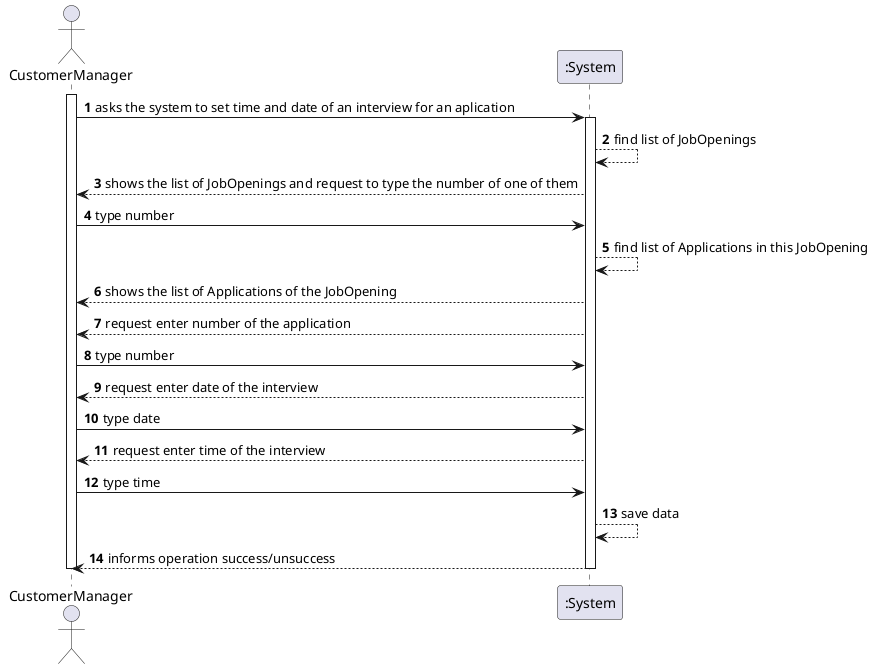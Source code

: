 @startuml US1014_SSD

autonumber

actor CM as " CustomerManager"

activate CM

CM -> ":System" : asks the system to set time and date of an interview for an aplication
activate ":System"
":System" --> ":System" : find list of JobOpenings
":System" --> "CM": shows the list of JobOpenings and request to type the number of one of them

"CM" -> ":System" : type number

":System" --> ":System" : find list of Applications in this JobOpening
":System" --> CM : shows the list of Applications of the JobOpening
":System" --> CM : request enter number of the application
"CM" -> ":System" : type number
":System" --> CM : request enter date of the interview
"CM" -> ":System" : type date
":System" --> CM : request enter time of the interview
"CM" -> ":System" : type time
":System" --> ":System" : save data
":System" --> CM : informs operation success/unsuccess
deactivate ":System"



deactivate CM

@enduml